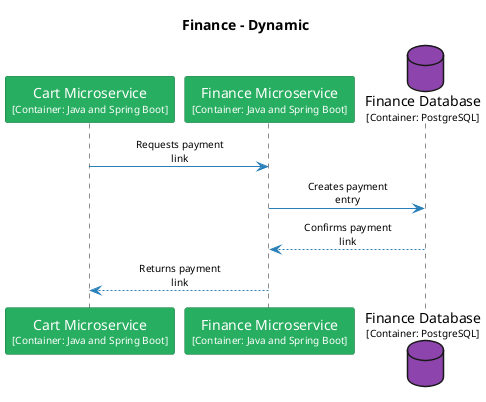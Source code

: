 @startuml
set separator none
title Finance - Dynamic

skinparam {
  arrowFontSize 10
  defaultTextAlignment center
  wrapWidth 200
  maxMessageSize 100
}

hide stereotype

skinparam sequenceParticipant<<Cart.CartMicroservice>> {
  BackgroundColor #27ae60
  FontColor #ffffff
  BorderColor #1b7943
  shadowing false
}
skinparam sequenceParticipant<<Finance.FinanceDatabase>> {
  BackgroundColor #8e44ad
  FontColor #ffffff
  BorderColor #632f79
  shadowing false
}
skinparam sequenceParticipant<<Finance.FinanceMicroservice>> {
  BackgroundColor #27ae60
  FontColor #ffffff
  BorderColor #1b7943
  shadowing false
}

participant "Cart Microservice\n<size:10>[Container: Java and Spring Boot]</size>" as Cart.CartMicroservice <<Cart.CartMicroservice>> #27ae60
participant "Finance Microservice\n<size:10>[Container: Java and Spring Boot]</size>" as Finance.FinanceMicroservice <<Finance.FinanceMicroservice>> #27ae60
database "Finance Database\n<size:10>[Container: PostgreSQL]</size>" as Finance.FinanceDatabase <<Finance.FinanceDatabase>> #8e44ad
Cart.CartMicroservice -[#2980b9]> Finance.FinanceMicroservice : Requests payment link
Finance.FinanceMicroservice -[#2980b9]> Finance.FinanceDatabase : Creates payment entry
Finance.FinanceMicroservice <-[#2980b9]- Finance.FinanceDatabase : Confirms payment link
Cart.CartMicroservice <-[#2980b9]- Finance.FinanceMicroservice : Returns payment link
@enduml